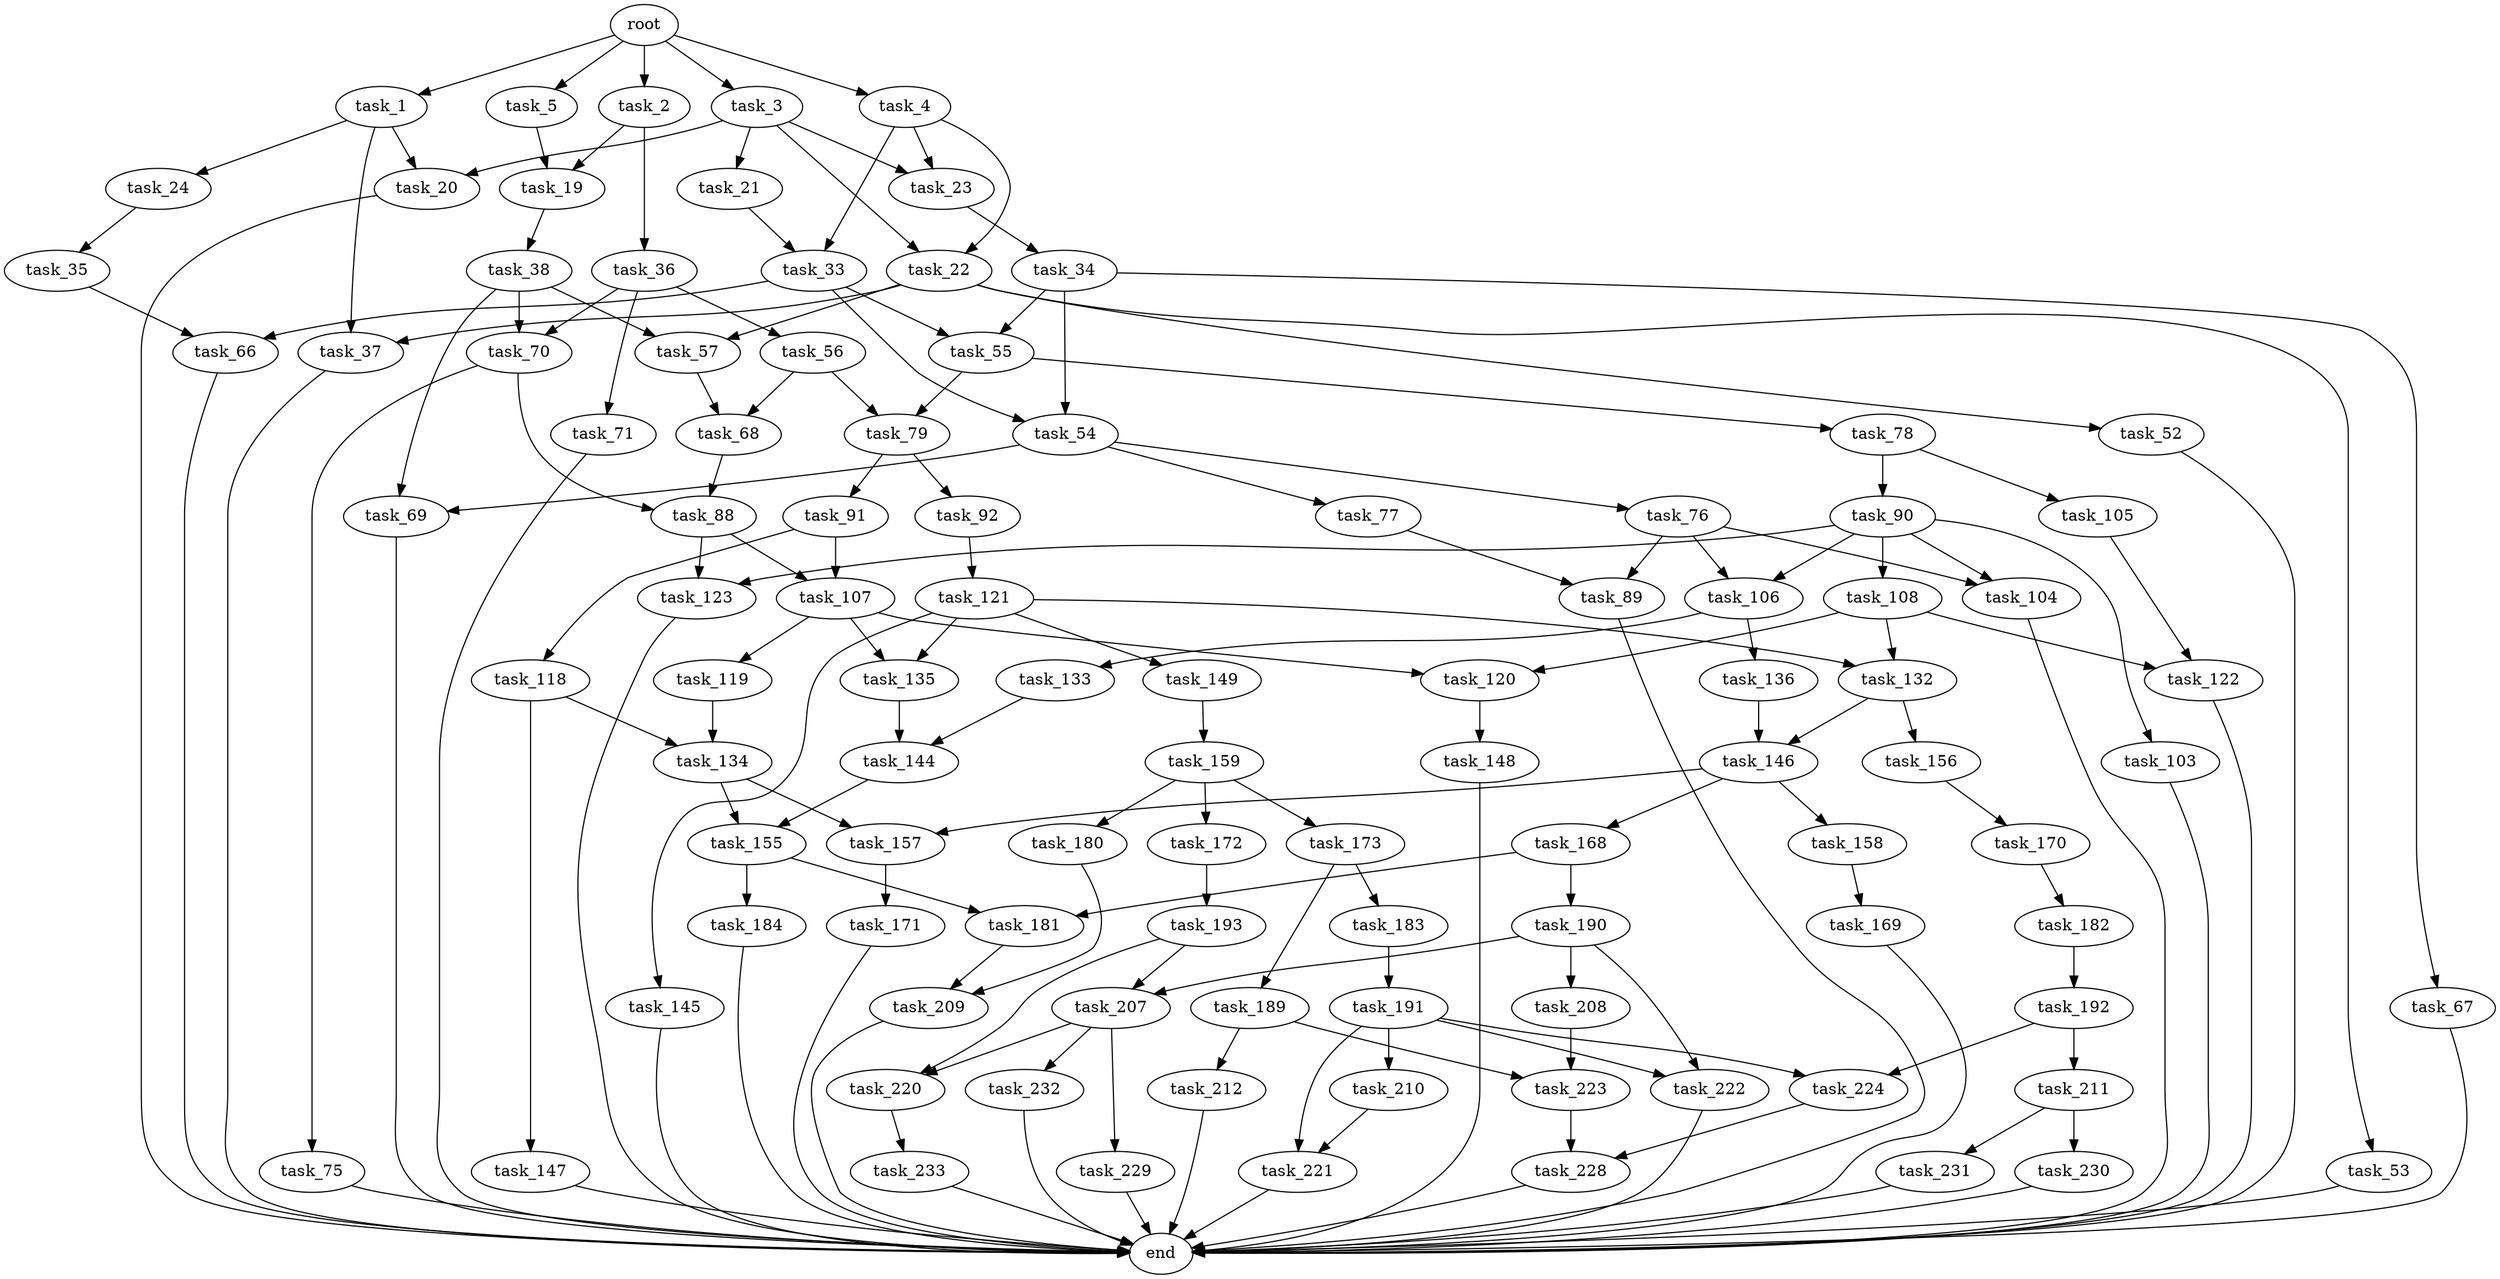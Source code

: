 digraph G {
  root [size="0.000000"];
  task_1 [size="626608040478.000000"];
  task_2 [size="104139979532.000000"];
  task_3 [size="549755813888.000000"];
  task_4 [size="1440037187.000000"];
  task_5 [size="1644380705.000000"];
  task_20 [size="368293445632.000000"];
  task_24 [size="39875446232.000000"];
  task_37 [size="8589934592.000000"];
  task_19 [size="782757789696.000000"];
  task_36 [size="3501751582.000000"];
  task_21 [size="723415028.000000"];
  task_22 [size="110440941630.000000"];
  task_23 [size="6995344892.000000"];
  task_33 [size="1962302488.000000"];
  task_38 [size="1073741824000.000000"];
  end [size="0.000000"];
  task_52 [size="73098773100.000000"];
  task_53 [size="226391856708.000000"];
  task_57 [size="782757789696.000000"];
  task_34 [size="448761180244.000000"];
  task_35 [size="103665774012.000000"];
  task_54 [size="21655670545.000000"];
  task_55 [size="894507291.000000"];
  task_66 [size="1899252144.000000"];
  task_67 [size="152523751992.000000"];
  task_56 [size="20079878842.000000"];
  task_70 [size="140083035944.000000"];
  task_71 [size="124072367788.000000"];
  task_69 [size="549755813888.000000"];
  task_76 [size="660773704604.000000"];
  task_77 [size="782757789696.000000"];
  task_78 [size="549755813888.000000"];
  task_79 [size="68719476736.000000"];
  task_68 [size="177614057816.000000"];
  task_88 [size="395106902112.000000"];
  task_75 [size="549755813888.000000"];
  task_89 [size="1247627895.000000"];
  task_104 [size="28991029248.000000"];
  task_106 [size="352896589968.000000"];
  task_90 [size="68719476736.000000"];
  task_105 [size="117162101072.000000"];
  task_91 [size="134217728000.000000"];
  task_92 [size="5460310802.000000"];
  task_107 [size="187464174575.000000"];
  task_123 [size="53194454068.000000"];
  task_103 [size="44146188053.000000"];
  task_108 [size="8404172181.000000"];
  task_118 [size="254829659504.000000"];
  task_121 [size="6822406177.000000"];
  task_122 [size="262733885306.000000"];
  task_133 [size="2410319300.000000"];
  task_136 [size="21545160329.000000"];
  task_119 [size="8589934592.000000"];
  task_120 [size="447475218142.000000"];
  task_135 [size="14919656112.000000"];
  task_132 [size="19095738065.000000"];
  task_134 [size="1441015189.000000"];
  task_147 [size="7301170804.000000"];
  task_148 [size="532267430344.000000"];
  task_145 [size="460858266406.000000"];
  task_149 [size="2054466360.000000"];
  task_146 [size="354133575569.000000"];
  task_156 [size="1073741824000.000000"];
  task_144 [size="549755813888.000000"];
  task_155 [size="244420678151.000000"];
  task_157 [size="8589934592.000000"];
  task_158 [size="549755813888.000000"];
  task_168 [size="368293445632.000000"];
  task_159 [size="368293445632.000000"];
  task_181 [size="368293445632.000000"];
  task_184 [size="629761010608.000000"];
  task_170 [size="155943648958.000000"];
  task_171 [size="669665571220.000000"];
  task_169 [size="1073741824000.000000"];
  task_172 [size="31796104097.000000"];
  task_173 [size="549755813888.000000"];
  task_180 [size="1145162885000.000000"];
  task_190 [size="231928233984.000000"];
  task_182 [size="76192430443.000000"];
  task_193 [size="18386255548.000000"];
  task_183 [size="13142084329.000000"];
  task_189 [size="1019723515573.000000"];
  task_209 [size="91889370116.000000"];
  task_192 [size="549755813888.000000"];
  task_191 [size="36811890906.000000"];
  task_212 [size="68719476736.000000"];
  task_223 [size="27100849493.000000"];
  task_207 [size="68719476736.000000"];
  task_208 [size="368293445632.000000"];
  task_222 [size="115083001344.000000"];
  task_210 [size="14937048325.000000"];
  task_221 [size="782757789696.000000"];
  task_224 [size="1045258322152.000000"];
  task_211 [size="344371346631.000000"];
  task_220 [size="134217728000.000000"];
  task_229 [size="28991029248.000000"];
  task_232 [size="134217728000.000000"];
  task_230 [size="231928233984.000000"];
  task_231 [size="20884131426.000000"];
  task_233 [size="992551879.000000"];
  task_228 [size="412342795038.000000"];

  root -> task_1 [size="1.000000"];
  root -> task_2 [size="1.000000"];
  root -> task_3 [size="1.000000"];
  root -> task_4 [size="1.000000"];
  root -> task_5 [size="1.000000"];
  task_1 -> task_20 [size="838860800.000000"];
  task_1 -> task_24 [size="838860800.000000"];
  task_1 -> task_37 [size="838860800.000000"];
  task_2 -> task_19 [size="411041792.000000"];
  task_2 -> task_36 [size="411041792.000000"];
  task_3 -> task_20 [size="536870912.000000"];
  task_3 -> task_21 [size="536870912.000000"];
  task_3 -> task_22 [size="536870912.000000"];
  task_3 -> task_23 [size="536870912.000000"];
  task_4 -> task_22 [size="134217728.000000"];
  task_4 -> task_23 [size="134217728.000000"];
  task_4 -> task_33 [size="134217728.000000"];
  task_5 -> task_19 [size="33554432.000000"];
  task_20 -> end [size="1.000000"];
  task_24 -> task_35 [size="679477248.000000"];
  task_37 -> end [size="1.000000"];
  task_19 -> task_38 [size="679477248.000000"];
  task_36 -> task_56 [size="209715200.000000"];
  task_36 -> task_70 [size="209715200.000000"];
  task_36 -> task_71 [size="209715200.000000"];
  task_21 -> task_33 [size="75497472.000000"];
  task_22 -> task_37 [size="411041792.000000"];
  task_22 -> task_52 [size="411041792.000000"];
  task_22 -> task_53 [size="411041792.000000"];
  task_22 -> task_57 [size="411041792.000000"];
  task_23 -> task_34 [size="209715200.000000"];
  task_33 -> task_54 [size="75497472.000000"];
  task_33 -> task_55 [size="75497472.000000"];
  task_33 -> task_66 [size="75497472.000000"];
  task_38 -> task_57 [size="838860800.000000"];
  task_38 -> task_69 [size="838860800.000000"];
  task_38 -> task_70 [size="838860800.000000"];
  task_52 -> end [size="1.000000"];
  task_53 -> end [size="1.000000"];
  task_57 -> task_68 [size="679477248.000000"];
  task_34 -> task_54 [size="536870912.000000"];
  task_34 -> task_55 [size="536870912.000000"];
  task_34 -> task_67 [size="536870912.000000"];
  task_35 -> task_66 [size="134217728.000000"];
  task_54 -> task_69 [size="679477248.000000"];
  task_54 -> task_76 [size="679477248.000000"];
  task_54 -> task_77 [size="679477248.000000"];
  task_55 -> task_78 [size="33554432.000000"];
  task_55 -> task_79 [size="33554432.000000"];
  task_66 -> end [size="1.000000"];
  task_67 -> end [size="1.000000"];
  task_56 -> task_68 [size="411041792.000000"];
  task_56 -> task_79 [size="411041792.000000"];
  task_70 -> task_75 [size="301989888.000000"];
  task_70 -> task_88 [size="301989888.000000"];
  task_71 -> end [size="1.000000"];
  task_69 -> end [size="1.000000"];
  task_76 -> task_89 [size="536870912.000000"];
  task_76 -> task_104 [size="536870912.000000"];
  task_76 -> task_106 [size="536870912.000000"];
  task_77 -> task_89 [size="679477248.000000"];
  task_78 -> task_90 [size="536870912.000000"];
  task_78 -> task_105 [size="536870912.000000"];
  task_79 -> task_91 [size="134217728.000000"];
  task_79 -> task_92 [size="134217728.000000"];
  task_68 -> task_88 [size="536870912.000000"];
  task_88 -> task_107 [size="536870912.000000"];
  task_88 -> task_123 [size="536870912.000000"];
  task_75 -> end [size="1.000000"];
  task_89 -> end [size="1.000000"];
  task_104 -> end [size="1.000000"];
  task_106 -> task_133 [size="536870912.000000"];
  task_106 -> task_136 [size="536870912.000000"];
  task_90 -> task_103 [size="134217728.000000"];
  task_90 -> task_104 [size="134217728.000000"];
  task_90 -> task_106 [size="134217728.000000"];
  task_90 -> task_108 [size="134217728.000000"];
  task_90 -> task_123 [size="134217728.000000"];
  task_105 -> task_122 [size="301989888.000000"];
  task_91 -> task_107 [size="209715200.000000"];
  task_91 -> task_118 [size="209715200.000000"];
  task_92 -> task_121 [size="209715200.000000"];
  task_107 -> task_119 [size="301989888.000000"];
  task_107 -> task_120 [size="301989888.000000"];
  task_107 -> task_135 [size="301989888.000000"];
  task_123 -> end [size="1.000000"];
  task_103 -> end [size="1.000000"];
  task_108 -> task_120 [size="838860800.000000"];
  task_108 -> task_122 [size="838860800.000000"];
  task_108 -> task_132 [size="838860800.000000"];
  task_118 -> task_134 [size="411041792.000000"];
  task_118 -> task_147 [size="411041792.000000"];
  task_121 -> task_132 [size="301989888.000000"];
  task_121 -> task_135 [size="301989888.000000"];
  task_121 -> task_145 [size="301989888.000000"];
  task_121 -> task_149 [size="301989888.000000"];
  task_122 -> end [size="1.000000"];
  task_133 -> task_144 [size="75497472.000000"];
  task_136 -> task_146 [size="411041792.000000"];
  task_119 -> task_134 [size="33554432.000000"];
  task_120 -> task_148 [size="301989888.000000"];
  task_135 -> task_144 [size="536870912.000000"];
  task_132 -> task_146 [size="301989888.000000"];
  task_132 -> task_156 [size="301989888.000000"];
  task_134 -> task_155 [size="33554432.000000"];
  task_134 -> task_157 [size="33554432.000000"];
  task_147 -> end [size="1.000000"];
  task_148 -> end [size="1.000000"];
  task_145 -> end [size="1.000000"];
  task_149 -> task_159 [size="33554432.000000"];
  task_146 -> task_157 [size="838860800.000000"];
  task_146 -> task_158 [size="838860800.000000"];
  task_146 -> task_168 [size="838860800.000000"];
  task_156 -> task_170 [size="838860800.000000"];
  task_144 -> task_155 [size="536870912.000000"];
  task_155 -> task_181 [size="209715200.000000"];
  task_155 -> task_184 [size="209715200.000000"];
  task_157 -> task_171 [size="33554432.000000"];
  task_158 -> task_169 [size="536870912.000000"];
  task_168 -> task_181 [size="411041792.000000"];
  task_168 -> task_190 [size="411041792.000000"];
  task_159 -> task_172 [size="411041792.000000"];
  task_159 -> task_173 [size="411041792.000000"];
  task_159 -> task_180 [size="411041792.000000"];
  task_181 -> task_209 [size="411041792.000000"];
  task_184 -> end [size="1.000000"];
  task_170 -> task_182 [size="209715200.000000"];
  task_171 -> end [size="1.000000"];
  task_169 -> end [size="1.000000"];
  task_172 -> task_193 [size="838860800.000000"];
  task_173 -> task_183 [size="536870912.000000"];
  task_173 -> task_189 [size="536870912.000000"];
  task_180 -> task_209 [size="679477248.000000"];
  task_190 -> task_207 [size="301989888.000000"];
  task_190 -> task_208 [size="301989888.000000"];
  task_190 -> task_222 [size="301989888.000000"];
  task_182 -> task_192 [size="75497472.000000"];
  task_193 -> task_207 [size="301989888.000000"];
  task_193 -> task_220 [size="301989888.000000"];
  task_183 -> task_191 [size="301989888.000000"];
  task_189 -> task_212 [size="679477248.000000"];
  task_189 -> task_223 [size="679477248.000000"];
  task_209 -> end [size="1.000000"];
  task_192 -> task_211 [size="536870912.000000"];
  task_192 -> task_224 [size="536870912.000000"];
  task_191 -> task_210 [size="679477248.000000"];
  task_191 -> task_221 [size="679477248.000000"];
  task_191 -> task_222 [size="679477248.000000"];
  task_191 -> task_224 [size="679477248.000000"];
  task_212 -> end [size="1.000000"];
  task_223 -> task_228 [size="33554432.000000"];
  task_207 -> task_220 [size="134217728.000000"];
  task_207 -> task_229 [size="134217728.000000"];
  task_207 -> task_232 [size="134217728.000000"];
  task_208 -> task_223 [size="411041792.000000"];
  task_222 -> end [size="1.000000"];
  task_210 -> task_221 [size="301989888.000000"];
  task_221 -> end [size="1.000000"];
  task_224 -> task_228 [size="679477248.000000"];
  task_211 -> task_230 [size="411041792.000000"];
  task_211 -> task_231 [size="411041792.000000"];
  task_220 -> task_233 [size="209715200.000000"];
  task_229 -> end [size="1.000000"];
  task_232 -> end [size="1.000000"];
  task_230 -> end [size="1.000000"];
  task_231 -> end [size="1.000000"];
  task_233 -> end [size="1.000000"];
  task_228 -> end [size="1.000000"];
}
